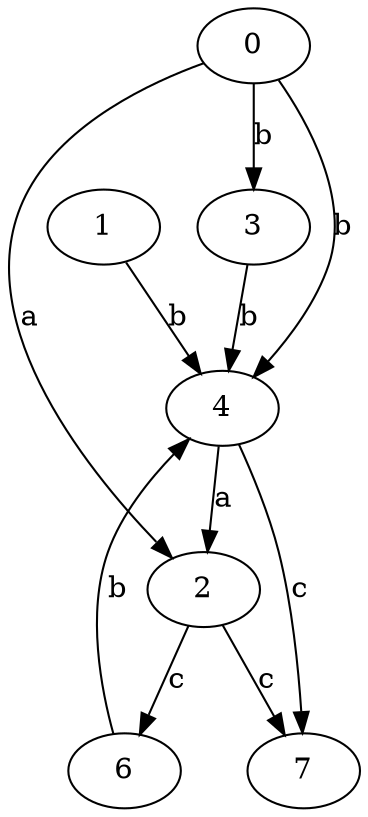 strict digraph  {
1;
2;
3;
4;
0;
6;
7;
1 -> 4  [label=b];
2 -> 6  [label=c];
2 -> 7  [label=c];
3 -> 4  [label=b];
4 -> 2  [label=a];
4 -> 7  [label=c];
0 -> 2  [label=a];
0 -> 3  [label=b];
0 -> 4  [label=b];
6 -> 4  [label=b];
}

